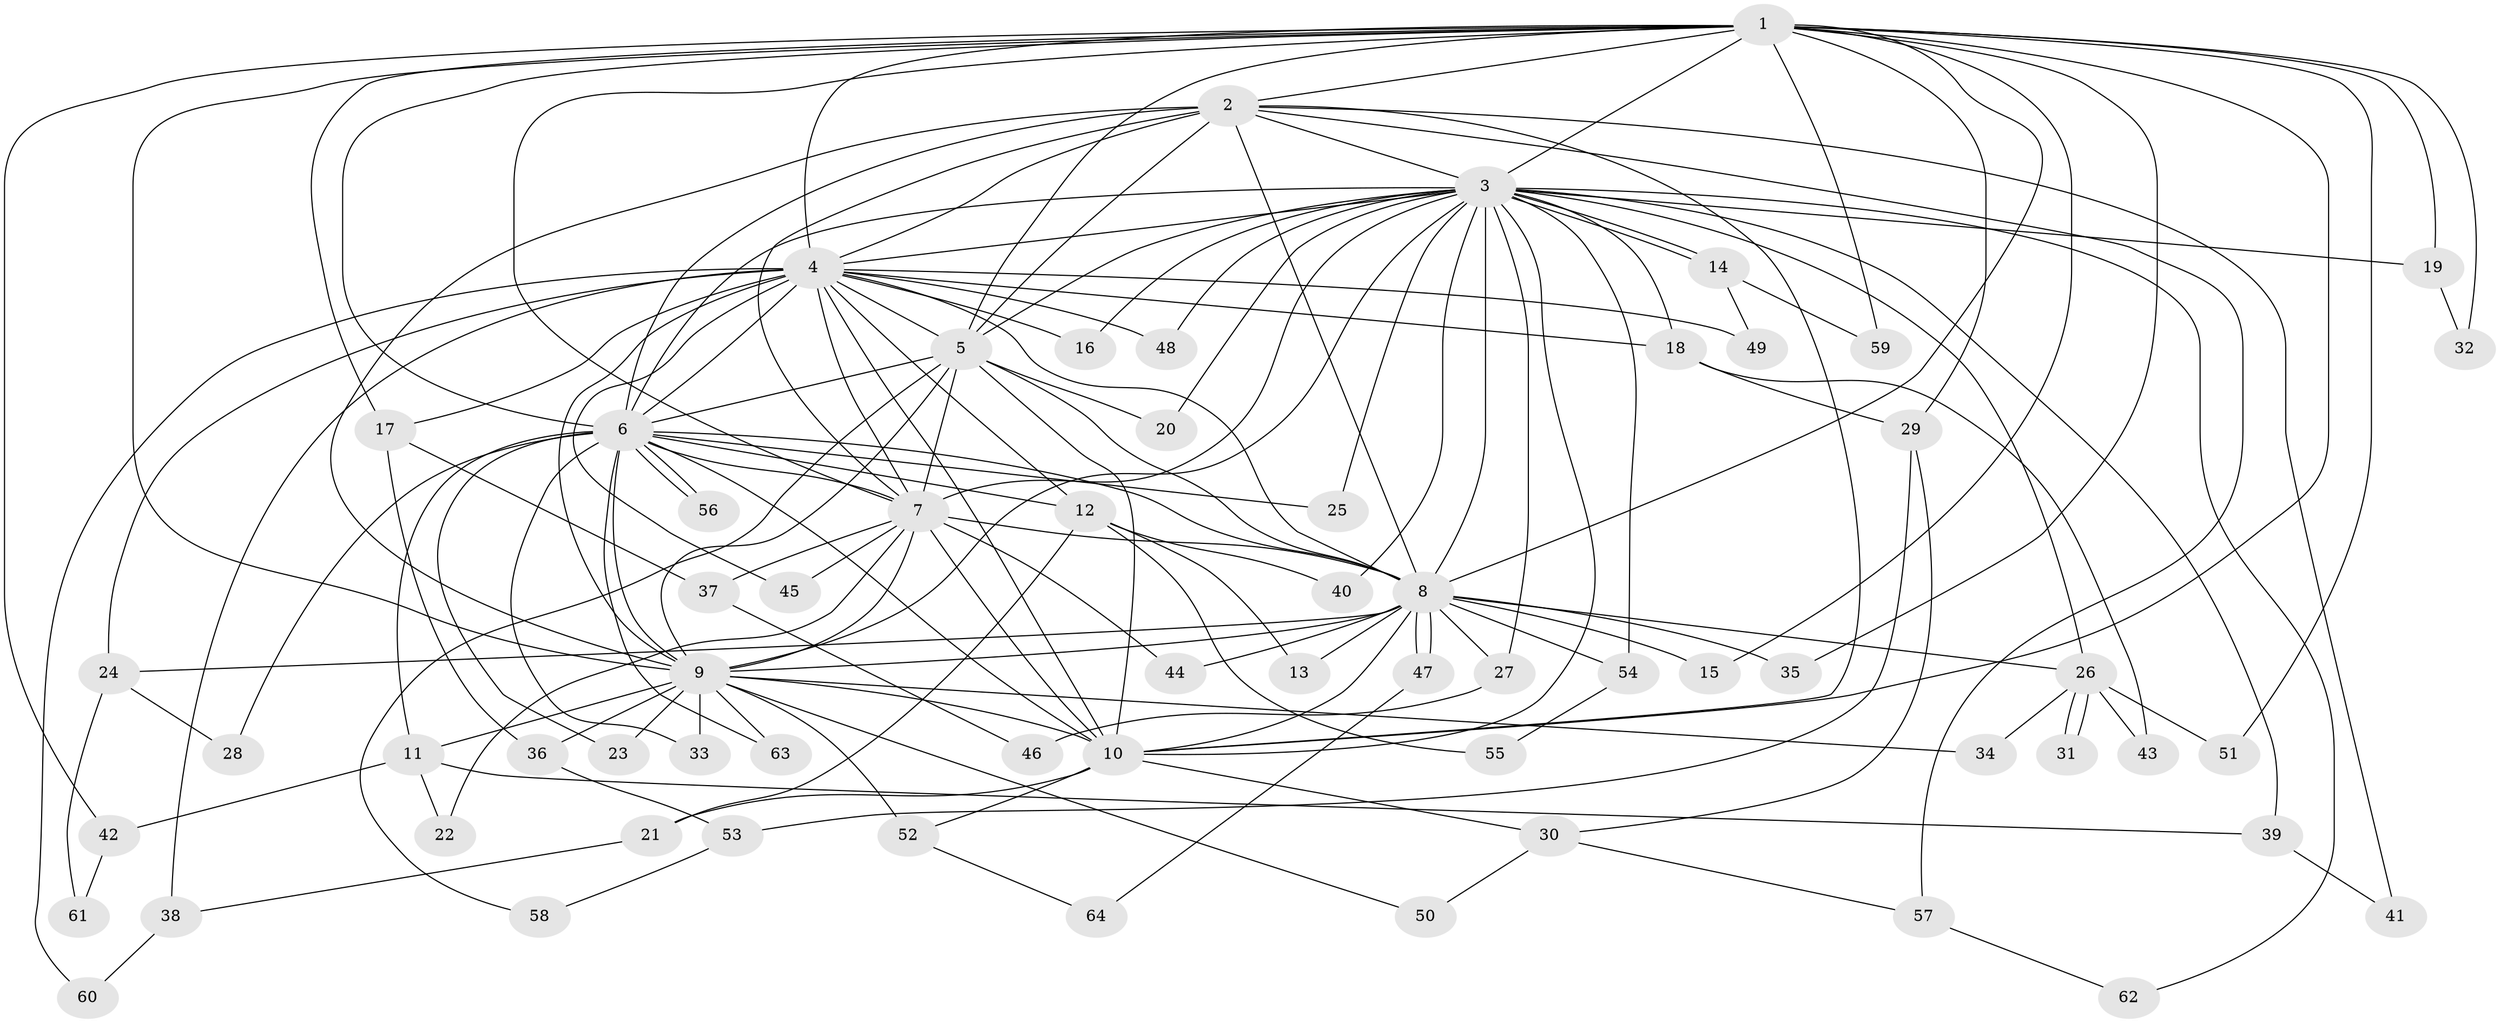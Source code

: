 // Generated by graph-tools (version 1.1) at 2025/46/03/09/25 04:46:44]
// undirected, 64 vertices, 153 edges
graph export_dot {
graph [start="1"]
  node [color=gray90,style=filled];
  1;
  2;
  3;
  4;
  5;
  6;
  7;
  8;
  9;
  10;
  11;
  12;
  13;
  14;
  15;
  16;
  17;
  18;
  19;
  20;
  21;
  22;
  23;
  24;
  25;
  26;
  27;
  28;
  29;
  30;
  31;
  32;
  33;
  34;
  35;
  36;
  37;
  38;
  39;
  40;
  41;
  42;
  43;
  44;
  45;
  46;
  47;
  48;
  49;
  50;
  51;
  52;
  53;
  54;
  55;
  56;
  57;
  58;
  59;
  60;
  61;
  62;
  63;
  64;
  1 -- 2;
  1 -- 3;
  1 -- 4;
  1 -- 5;
  1 -- 6;
  1 -- 7;
  1 -- 8;
  1 -- 9;
  1 -- 10;
  1 -- 15;
  1 -- 17;
  1 -- 19;
  1 -- 29;
  1 -- 32;
  1 -- 35;
  1 -- 42;
  1 -- 51;
  1 -- 59;
  2 -- 3;
  2 -- 4;
  2 -- 5;
  2 -- 6;
  2 -- 7;
  2 -- 8;
  2 -- 9;
  2 -- 10;
  2 -- 41;
  2 -- 57;
  3 -- 4;
  3 -- 5;
  3 -- 6;
  3 -- 7;
  3 -- 8;
  3 -- 9;
  3 -- 10;
  3 -- 14;
  3 -- 14;
  3 -- 16;
  3 -- 18;
  3 -- 19;
  3 -- 20;
  3 -- 25;
  3 -- 26;
  3 -- 27;
  3 -- 39;
  3 -- 40;
  3 -- 48;
  3 -- 54;
  3 -- 62;
  4 -- 5;
  4 -- 6;
  4 -- 7;
  4 -- 8;
  4 -- 9;
  4 -- 10;
  4 -- 12;
  4 -- 16;
  4 -- 17;
  4 -- 18;
  4 -- 24;
  4 -- 38;
  4 -- 45;
  4 -- 48;
  4 -- 49;
  4 -- 60;
  5 -- 6;
  5 -- 7;
  5 -- 8;
  5 -- 9;
  5 -- 10;
  5 -- 20;
  5 -- 58;
  6 -- 7;
  6 -- 8;
  6 -- 9;
  6 -- 10;
  6 -- 11;
  6 -- 12;
  6 -- 23;
  6 -- 25;
  6 -- 28;
  6 -- 33;
  6 -- 56;
  6 -- 56;
  6 -- 63;
  7 -- 8;
  7 -- 9;
  7 -- 10;
  7 -- 22;
  7 -- 37;
  7 -- 44;
  7 -- 45;
  8 -- 9;
  8 -- 10;
  8 -- 13;
  8 -- 15;
  8 -- 24;
  8 -- 26;
  8 -- 27;
  8 -- 35;
  8 -- 44;
  8 -- 47;
  8 -- 47;
  8 -- 54;
  9 -- 10;
  9 -- 11;
  9 -- 23;
  9 -- 33;
  9 -- 34;
  9 -- 36;
  9 -- 50;
  9 -- 52;
  9 -- 63;
  10 -- 21;
  10 -- 30;
  10 -- 52;
  11 -- 22;
  11 -- 39;
  11 -- 42;
  12 -- 13;
  12 -- 21;
  12 -- 40;
  12 -- 55;
  14 -- 49;
  14 -- 59;
  17 -- 36;
  17 -- 37;
  18 -- 29;
  18 -- 43;
  19 -- 32;
  21 -- 38;
  24 -- 28;
  24 -- 61;
  26 -- 31;
  26 -- 31;
  26 -- 34;
  26 -- 43;
  26 -- 51;
  27 -- 46;
  29 -- 30;
  29 -- 53;
  30 -- 50;
  30 -- 57;
  36 -- 53;
  37 -- 46;
  38 -- 60;
  39 -- 41;
  42 -- 61;
  47 -- 64;
  52 -- 64;
  53 -- 58;
  54 -- 55;
  57 -- 62;
}

